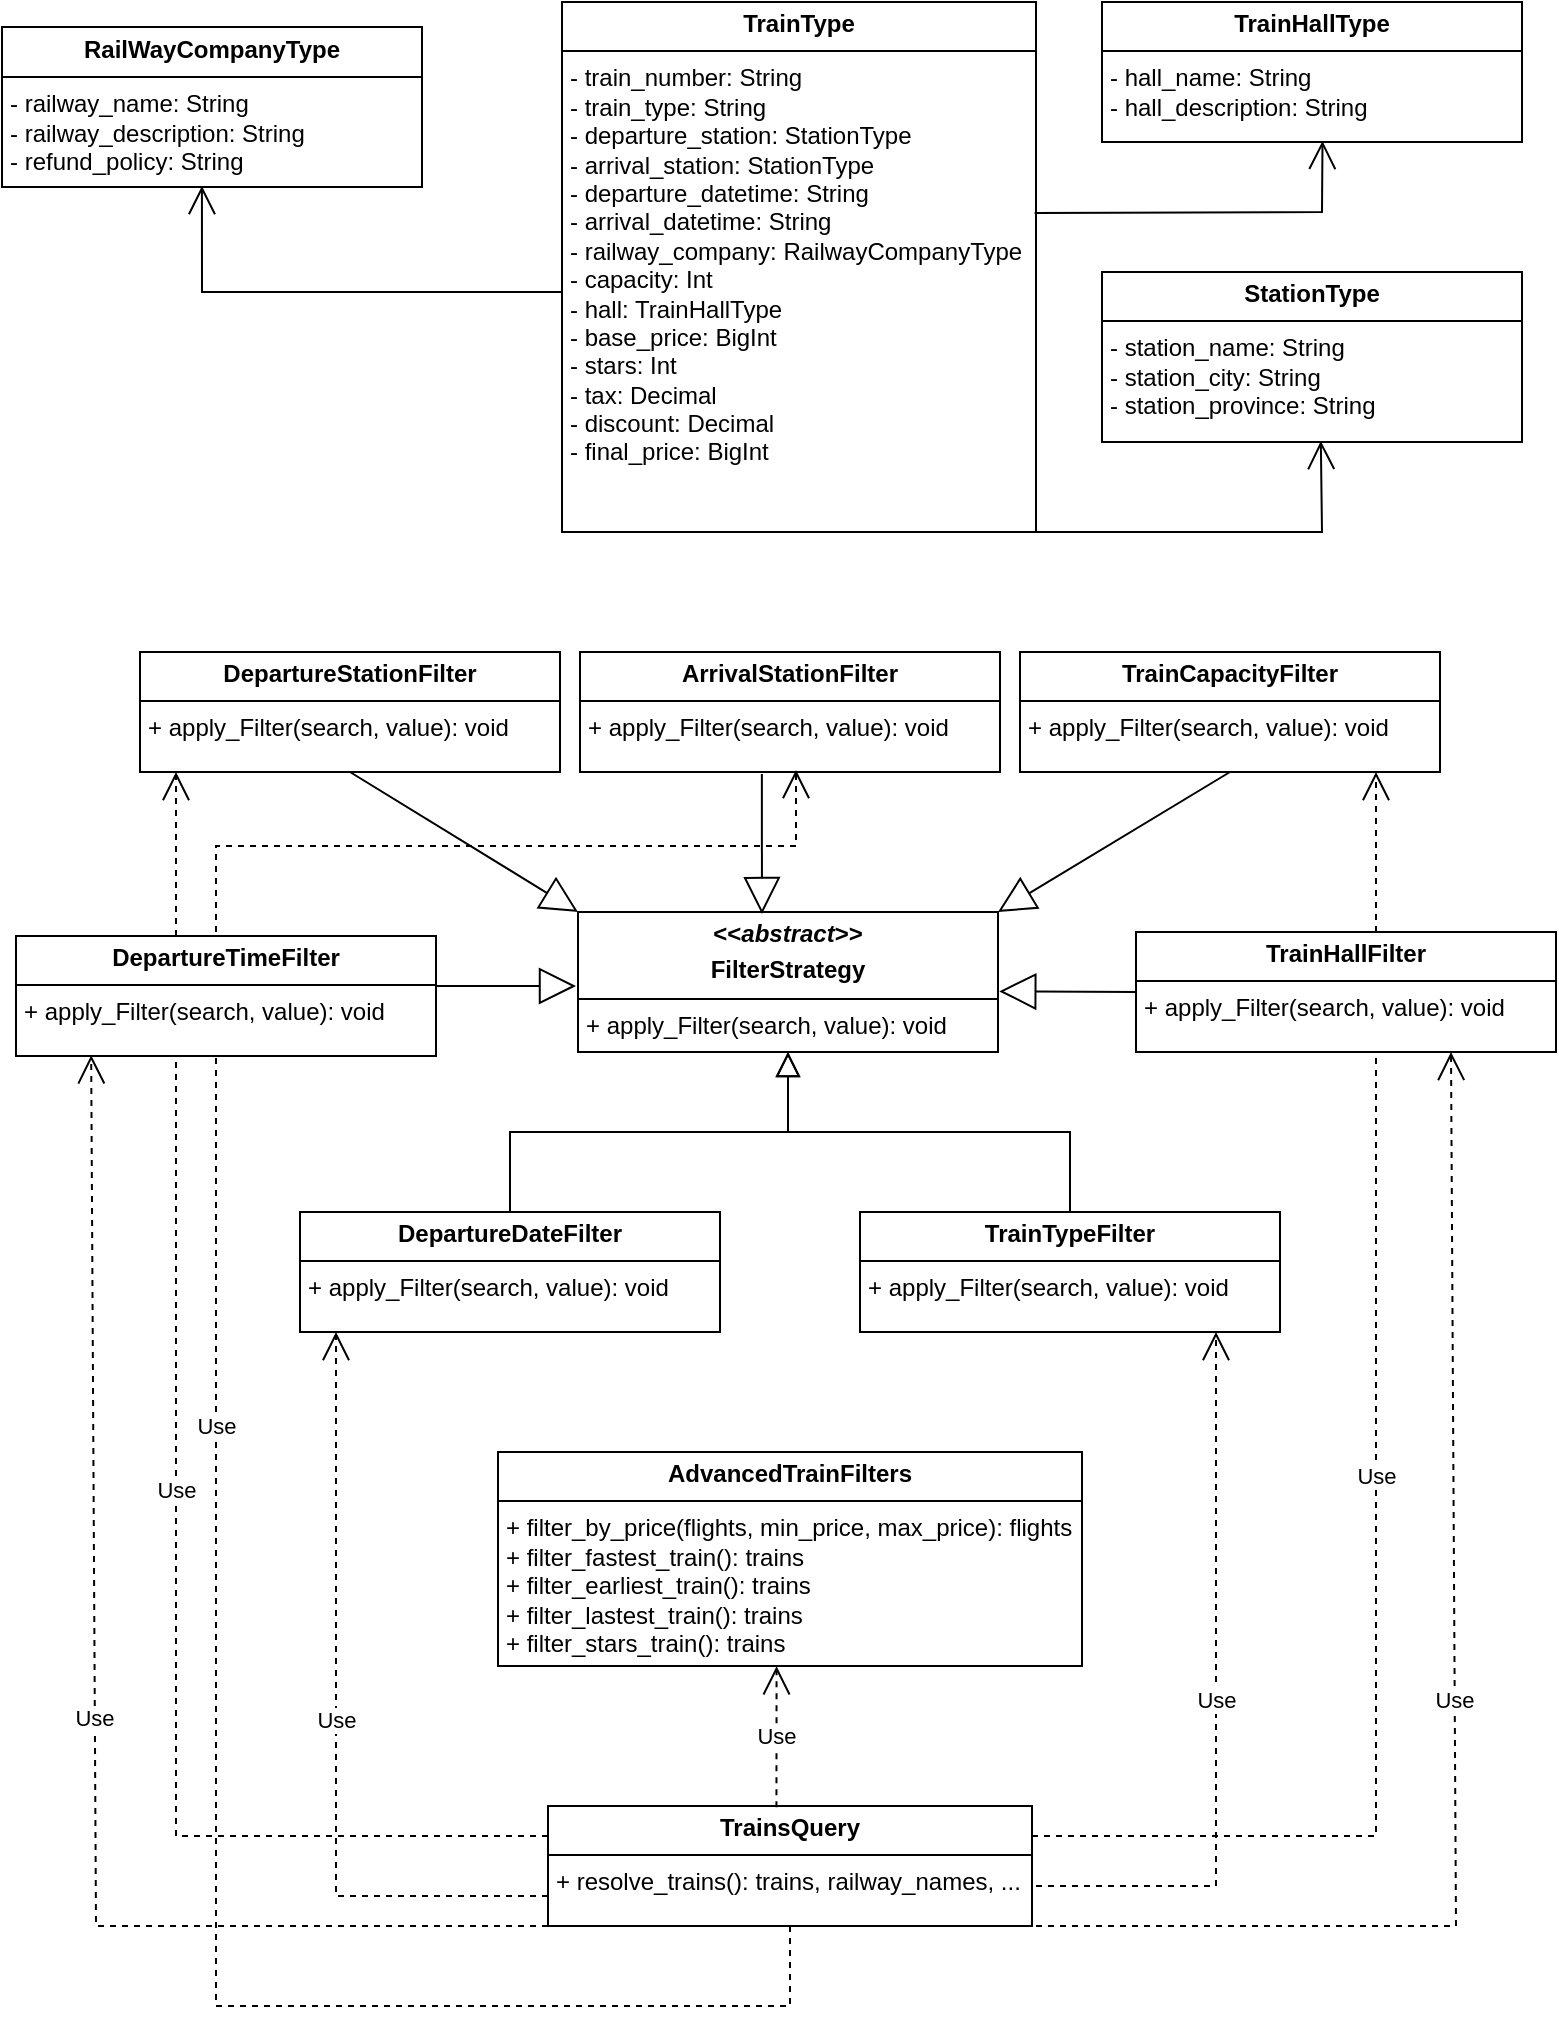 <mxfile version="25.0.2">
  <diagram id="C5RBs43oDa-KdzZeNtuy" name="Page-1">
    <mxGraphModel dx="1195" dy="697" grid="1" gridSize="10" guides="1" tooltips="1" connect="1" arrows="1" fold="1" page="1" pageScale="1" pageWidth="827" pageHeight="1169" math="0" shadow="0">
      <root>
        <mxCell id="WIyWlLk6GJQsqaUBKTNV-0" />
        <mxCell id="WIyWlLk6GJQsqaUBKTNV-1" parent="WIyWlLk6GJQsqaUBKTNV-0" />
        <mxCell id="7V25W6T46P4_TIu0LL9h-5" value="&lt;p style=&quot;margin:0px;margin-top:4px;text-align:center;&quot;&gt;&lt;b&gt;RailWayCompanyType&lt;/b&gt;&lt;/p&gt;&lt;hr size=&quot;1&quot; style=&quot;border-style:solid;&quot;&gt;&lt;p style=&quot;margin: 0px 0px 0px 4px;&quot;&gt;- railway_name: String&lt;/p&gt;&lt;p style=&quot;margin: 0px 0px 0px 4px;&quot;&gt;- railway_description: String&lt;br&gt;&lt;/p&gt;&lt;p style=&quot;margin: 0px 0px 0px 4px;&quot;&gt;- refund_policy:&amp;nbsp;&lt;span style=&quot;background-color: initial;&quot;&gt;String&lt;/span&gt;&lt;/p&gt;" style="verticalAlign=top;align=left;overflow=fill;html=1;whiteSpace=wrap;" parent="WIyWlLk6GJQsqaUBKTNV-1" vertex="1">
          <mxGeometry x="33" y="130.5" width="210" height="80" as="geometry" />
        </mxCell>
        <mxCell id="7V25W6T46P4_TIu0LL9h-6" value="&lt;p style=&quot;margin:0px;margin-top:4px;text-align:center;&quot;&gt;&lt;b&gt;TrainHallType&lt;/b&gt;&lt;/p&gt;&lt;hr size=&quot;1&quot; style=&quot;border-style:solid;&quot;&gt;&lt;p style=&quot;margin: 0px 0px 0px 4px;&quot;&gt;- hall_name: String&lt;/p&gt;&lt;p style=&quot;margin: 0px 0px 0px 4px;&quot;&gt;- hall_description:&amp;nbsp;&lt;span style=&quot;background-color: initial;&quot;&gt;String&lt;/span&gt;&lt;/p&gt;" style="verticalAlign=top;align=left;overflow=fill;html=1;whiteSpace=wrap;" parent="WIyWlLk6GJQsqaUBKTNV-1" vertex="1">
          <mxGeometry x="583" y="118" width="210" height="70" as="geometry" />
        </mxCell>
        <mxCell id="7V25W6T46P4_TIu0LL9h-9" value="&lt;p style=&quot;margin:0px;margin-top:4px;text-align:center;&quot;&gt;&lt;b&gt;StationType&lt;/b&gt;&lt;/p&gt;&lt;hr size=&quot;1&quot; style=&quot;border-style:solid;&quot;&gt;&lt;p style=&quot;margin: 0px 0px 0px 4px;&quot;&gt;- station_&lt;span style=&quot;background-color: initial;&quot;&gt;name: String&lt;/span&gt;&lt;/p&gt;&lt;p style=&quot;margin: 0px 0px 0px 4px;&quot;&gt;&lt;span style=&quot;background-color: initial;&quot;&gt;-&amp;nbsp;&lt;/span&gt;station_&lt;span style=&quot;background-color: initial;&quot;&gt;city:&amp;nbsp;&lt;/span&gt;&lt;span style=&quot;background-color: initial;&quot;&gt;String&lt;/span&gt;&lt;/p&gt;&lt;p style=&quot;margin: 0px 0px 0px 4px;&quot;&gt;&lt;span style=&quot;background-color: initial;&quot;&gt;-&amp;nbsp;&lt;/span&gt;station_&lt;span style=&quot;background-color: initial;&quot;&gt;province: String&lt;/span&gt;&lt;/p&gt;" style="verticalAlign=top;align=left;overflow=fill;html=1;whiteSpace=wrap;" parent="WIyWlLk6GJQsqaUBKTNV-1" vertex="1">
          <mxGeometry x="583" y="253" width="210" height="85" as="geometry" />
        </mxCell>
        <mxCell id="7V25W6T46P4_TIu0LL9h-10" value="&lt;p style=&quot;margin:0px;margin-top:4px;text-align:center;&quot;&gt;&lt;b&gt;TrainType&lt;/b&gt;&lt;/p&gt;&lt;hr size=&quot;1&quot; style=&quot;border-style:solid;&quot;&gt;&lt;p style=&quot;margin: 0px 0px 0px 4px;&quot;&gt;- train_number:&amp;nbsp;&lt;span style=&quot;background-color: initial;&quot;&gt;String&lt;/span&gt;&lt;/p&gt;&lt;p style=&quot;margin: 0px 0px 0px 4px;&quot;&gt;- train_type:&amp;nbsp;&lt;span style=&quot;background-color: initial;&quot;&gt;String&lt;/span&gt;&lt;/p&gt;&lt;p style=&quot;margin: 0px 0px 0px 4px;&quot;&gt;- departure_station: StationType&lt;/p&gt;&lt;p style=&quot;margin: 0px 0px 0px 4px;&quot;&gt;- arrival_station: StationType&lt;/p&gt;&lt;p style=&quot;margin: 0px 0px 0px 4px;&quot;&gt;- departure_datetime:&amp;nbsp;&lt;span style=&quot;background-color: initial;&quot;&gt;String&lt;/span&gt;&lt;/p&gt;&lt;p style=&quot;margin: 0px 0px 0px 4px;&quot;&gt;- arrival_datetime:&amp;nbsp;&lt;span style=&quot;background-color: initial;&quot;&gt;String&lt;/span&gt;&lt;/p&gt;&lt;p style=&quot;margin: 0px 0px 0px 4px;&quot;&gt;- railway_company: RailwayCompanyType&lt;/p&gt;&lt;p style=&quot;margin: 0px 0px 0px 4px;&quot;&gt;- capacity: Int&lt;/p&gt;&lt;p style=&quot;margin: 0px 0px 0px 4px;&quot;&gt;- hall: TrainHallType&lt;/p&gt;&lt;p style=&quot;margin: 0px 0px 0px 4px;&quot;&gt;- base_price: BigInt&lt;/p&gt;&lt;p style=&quot;margin: 0px 0px 0px 4px;&quot;&gt;&lt;span style=&quot;background-color: initial;&quot;&gt;- stars: Int&lt;/span&gt;&lt;/p&gt;&lt;p style=&quot;margin: 0px 0px 0px 4px;&quot;&gt;- tax: Decimal&lt;/p&gt;&lt;p style=&quot;margin: 0px 0px 0px 4px;&quot;&gt;- discount: Decimal&lt;/p&gt;&lt;p style=&quot;margin: 0px 0px 0px 4px;&quot;&gt;- final_price:&amp;nbsp;&lt;span style=&quot;background-color: initial;&quot;&gt;BigInt&lt;/span&gt;&lt;/p&gt;" style="verticalAlign=top;align=left;overflow=fill;html=1;whiteSpace=wrap;" parent="WIyWlLk6GJQsqaUBKTNV-1" vertex="1">
          <mxGeometry x="313" y="118" width="237" height="265" as="geometry" />
        </mxCell>
        <mxCell id="DfnrkDPRVZY2xQV3LHMG-23" value="" style="endArrow=block;endSize=10;endFill=0;shadow=0;strokeWidth=1;rounded=0;curved=0;edgeStyle=elbowEdgeStyle;elbow=vertical;entryX=0.5;entryY=1;entryDx=0;entryDy=0;exitX=0.5;exitY=0;exitDx=0;exitDy=0;" parent="WIyWlLk6GJQsqaUBKTNV-1" source="xrOfu0I0GY9SQzy5TcyQ-8" edge="1">
          <mxGeometry width="160" relative="1" as="geometry">
            <mxPoint x="683" y="704" as="sourcePoint" />
            <mxPoint x="426" y="643" as="targetPoint" />
            <Array as="points">
              <mxPoint x="553" y="683" />
            </Array>
          </mxGeometry>
        </mxCell>
        <mxCell id="DfnrkDPRVZY2xQV3LHMG-24" value="" style="endArrow=block;endSize=10;endFill=0;shadow=0;strokeWidth=1;rounded=0;curved=0;edgeStyle=elbowEdgeStyle;elbow=vertical;entryX=0.5;entryY=1;entryDx=0;entryDy=0;exitX=0.5;exitY=0;exitDx=0;exitDy=0;" parent="WIyWlLk6GJQsqaUBKTNV-1" source="xrOfu0I0GY9SQzy5TcyQ-7" edge="1">
          <mxGeometry width="160" relative="1" as="geometry">
            <mxPoint x="183" y="704" as="sourcePoint" />
            <mxPoint x="426" y="643" as="targetPoint" />
            <Array as="points">
              <mxPoint x="363" y="683" />
            </Array>
          </mxGeometry>
        </mxCell>
        <mxCell id="xrOfu0I0GY9SQzy5TcyQ-0" value="" style="endArrow=open;endFill=1;endSize=12;html=1;rounded=0;exitX=1;exitY=1;exitDx=0;exitDy=0;entryX=0.521;entryY=0.994;entryDx=0;entryDy=0;entryPerimeter=0;" parent="WIyWlLk6GJQsqaUBKTNV-1" source="7V25W6T46P4_TIu0LL9h-10" target="7V25W6T46P4_TIu0LL9h-9" edge="1">
          <mxGeometry width="160" relative="1" as="geometry">
            <mxPoint x="683" y="338" as="sourcePoint" />
            <mxPoint x="603" y="423" as="targetPoint" />
            <Array as="points">
              <mxPoint x="693" y="383" />
            </Array>
          </mxGeometry>
        </mxCell>
        <mxCell id="xrOfu0I0GY9SQzy5TcyQ-1" value="" style="endArrow=open;endFill=1;endSize=12;html=1;rounded=0;entryX=0.525;entryY=0.992;entryDx=0;entryDy=0;entryPerimeter=0;exitX=0.997;exitY=0.398;exitDx=0;exitDy=0;exitPerimeter=0;" parent="WIyWlLk6GJQsqaUBKTNV-1" target="7V25W6T46P4_TIu0LL9h-6" edge="1" source="7V25W6T46P4_TIu0LL9h-10">
          <mxGeometry width="160" relative="1" as="geometry">
            <mxPoint x="523" y="223" as="sourcePoint" />
            <mxPoint x="683" y="223" as="targetPoint" />
            <Array as="points">
              <mxPoint x="693" y="223" />
            </Array>
          </mxGeometry>
        </mxCell>
        <mxCell id="xrOfu0I0GY9SQzy5TcyQ-2" value="" style="endArrow=open;endFill=1;endSize=12;html=1;rounded=0;exitX=0;exitY=0.547;exitDx=0;exitDy=0;exitPerimeter=0;entryX=0.476;entryY=0.994;entryDx=0;entryDy=0;entryPerimeter=0;" parent="WIyWlLk6GJQsqaUBKTNV-1" source="7V25W6T46P4_TIu0LL9h-10" target="7V25W6T46P4_TIu0LL9h-5" edge="1">
          <mxGeometry width="160" relative="1" as="geometry">
            <mxPoint x="113" y="293" as="sourcePoint" />
            <mxPoint x="133" y="263" as="targetPoint" />
            <Array as="points">
              <mxPoint x="133" y="263" />
            </Array>
          </mxGeometry>
        </mxCell>
        <mxCell id="xrOfu0I0GY9SQzy5TcyQ-3" value="&lt;p style=&quot;margin:0px;margin-top:4px;text-align:center;&quot;&gt;&lt;b&gt;&amp;lt;&amp;lt;&lt;i&gt;abstract&lt;/i&gt;&amp;gt;&amp;gt;&lt;/b&gt;&lt;/p&gt;&lt;p style=&quot;margin:0px;margin-top:4px;text-align:center;&quot;&gt;&lt;b&gt;FilterStrategy&lt;/b&gt;&lt;/p&gt;&lt;hr size=&quot;1&quot; style=&quot;border-style:solid;&quot;&gt;&lt;p style=&quot;margin:0px;margin-left:4px;&quot;&gt;+ apply_Filter(search, value): void&lt;/p&gt;" style="verticalAlign=top;align=left;overflow=fill;html=1;whiteSpace=wrap;" parent="WIyWlLk6GJQsqaUBKTNV-1" vertex="1">
          <mxGeometry x="321" y="573" width="210" height="70" as="geometry" />
        </mxCell>
        <mxCell id="xrOfu0I0GY9SQzy5TcyQ-4" value="&lt;p style=&quot;margin:0px;margin-top:4px;text-align:center;&quot;&gt;&lt;b&gt;DepartureStationFilter&lt;/b&gt;&lt;/p&gt;&lt;hr size=&quot;1&quot; style=&quot;border-style:solid;&quot;&gt;&lt;p style=&quot;margin:0px;margin-left:4px;&quot;&gt;+ apply_Filter(search, value): void&lt;/p&gt;" style="verticalAlign=top;align=left;overflow=fill;html=1;whiteSpace=wrap;" parent="WIyWlLk6GJQsqaUBKTNV-1" vertex="1">
          <mxGeometry x="102" y="443" width="210" height="60" as="geometry" />
        </mxCell>
        <mxCell id="xrOfu0I0GY9SQzy5TcyQ-5" value="&lt;p style=&quot;margin:0px;margin-top:4px;text-align:center;&quot;&gt;&lt;b&gt;Arrival&lt;/b&gt;&lt;b&gt;Station&lt;/b&gt;&lt;b&gt;Filter&lt;/b&gt;&lt;/p&gt;&lt;hr size=&quot;1&quot; style=&quot;border-style:solid;&quot;&gt;&lt;p style=&quot;margin:0px;margin-left:4px;&quot;&gt;+ apply_Filter(search, value): void&lt;/p&gt;" style="verticalAlign=top;align=left;overflow=fill;html=1;whiteSpace=wrap;" parent="WIyWlLk6GJQsqaUBKTNV-1" vertex="1">
          <mxGeometry x="322" y="443" width="210" height="60" as="geometry" />
        </mxCell>
        <mxCell id="xrOfu0I0GY9SQzy5TcyQ-6" value="&lt;p style=&quot;margin:0px;margin-top:4px;text-align:center;&quot;&gt;&lt;b&gt;TrainCapacityFilter&lt;/b&gt;&lt;/p&gt;&lt;hr size=&quot;1&quot; style=&quot;border-style:solid;&quot;&gt;&lt;p style=&quot;margin:0px;margin-left:4px;&quot;&gt;+ apply_Filter(search, value): void&lt;/p&gt;" style="verticalAlign=top;align=left;overflow=fill;html=1;whiteSpace=wrap;" parent="WIyWlLk6GJQsqaUBKTNV-1" vertex="1">
          <mxGeometry x="542" y="443" width="210" height="60" as="geometry" />
        </mxCell>
        <mxCell id="xrOfu0I0GY9SQzy5TcyQ-7" value="&lt;p style=&quot;margin:0px;margin-top:4px;text-align:center;&quot;&gt;&lt;b&gt;DepartureDateFilter&lt;/b&gt;&lt;/p&gt;&lt;hr size=&quot;1&quot; style=&quot;border-style:solid;&quot;&gt;&lt;p style=&quot;margin:0px;margin-left:4px;&quot;&gt;+ apply_Filter(search, value): void&lt;/p&gt;" style="verticalAlign=top;align=left;overflow=fill;html=1;whiteSpace=wrap;" parent="WIyWlLk6GJQsqaUBKTNV-1" vertex="1">
          <mxGeometry x="182" y="723" width="210" height="60" as="geometry" />
        </mxCell>
        <mxCell id="xrOfu0I0GY9SQzy5TcyQ-8" value="&lt;p style=&quot;margin:0px;margin-top:4px;text-align:center;&quot;&gt;&lt;b&gt;TrainTypeFilter&lt;/b&gt;&lt;/p&gt;&lt;hr size=&quot;1&quot; style=&quot;border-style:solid;&quot;&gt;&lt;p style=&quot;margin:0px;margin-left:4px;&quot;&gt;+ apply_Filter(search, value): void&lt;/p&gt;" style="verticalAlign=top;align=left;overflow=fill;html=1;whiteSpace=wrap;" parent="WIyWlLk6GJQsqaUBKTNV-1" vertex="1">
          <mxGeometry x="462" y="723" width="210" height="60" as="geometry" />
        </mxCell>
        <mxCell id="xrOfu0I0GY9SQzy5TcyQ-10" value="" style="endArrow=block;endSize=16;endFill=0;html=1;rounded=0;exitX=0.433;exitY=1.016;exitDx=0;exitDy=0;entryX=0.438;entryY=0.015;entryDx=0;entryDy=0;exitPerimeter=0;entryPerimeter=0;" parent="WIyWlLk6GJQsqaUBKTNV-1" source="xrOfu0I0GY9SQzy5TcyQ-5" target="xrOfu0I0GY9SQzy5TcyQ-3" edge="1">
          <mxGeometry width="160" relative="1" as="geometry">
            <mxPoint x="542" y="583" as="sourcePoint" />
            <mxPoint x="702" y="583" as="targetPoint" />
          </mxGeometry>
        </mxCell>
        <mxCell id="xrOfu0I0GY9SQzy5TcyQ-12" value="" style="endArrow=block;endSize=16;endFill=0;html=1;rounded=0;exitX=0.5;exitY=1;exitDx=0;exitDy=0;entryX=1;entryY=0;entryDx=0;entryDy=0;" parent="WIyWlLk6GJQsqaUBKTNV-1" source="xrOfu0I0GY9SQzy5TcyQ-6" target="xrOfu0I0GY9SQzy5TcyQ-3" edge="1">
          <mxGeometry width="160" relative="1" as="geometry">
            <mxPoint x="423" y="514" as="sourcePoint" />
            <mxPoint x="423" y="584" as="targetPoint" />
          </mxGeometry>
        </mxCell>
        <mxCell id="xrOfu0I0GY9SQzy5TcyQ-13" value="" style="endArrow=block;endSize=16;endFill=0;html=1;rounded=0;exitX=0.5;exitY=1;exitDx=0;exitDy=0;entryX=0;entryY=0;entryDx=0;entryDy=0;" parent="WIyWlLk6GJQsqaUBKTNV-1" source="xrOfu0I0GY9SQzy5TcyQ-4" target="xrOfu0I0GY9SQzy5TcyQ-3" edge="1">
          <mxGeometry width="160" relative="1" as="geometry">
            <mxPoint x="423" y="514" as="sourcePoint" />
            <mxPoint x="423" y="584" as="targetPoint" />
          </mxGeometry>
        </mxCell>
        <mxCell id="xrOfu0I0GY9SQzy5TcyQ-14" value="&lt;p style=&quot;margin:0px;margin-top:4px;text-align:center;&quot;&gt;&lt;b&gt;AdvancedTrainFilters&lt;/b&gt;&lt;/p&gt;&lt;hr size=&quot;1&quot; style=&quot;border-style:solid;&quot;&gt;&lt;p style=&quot;margin:0px;margin-left:4px;&quot;&gt;+ filter_by_price(flights, min_price, max_price): flights&lt;/p&gt;&lt;p style=&quot;margin:0px;margin-left:4px;&quot;&gt;+ filter_fastest_train(): trains&lt;br&gt;&lt;/p&gt;&lt;p style=&quot;margin:0px;margin-left:4px;&quot;&gt;+ filter_earliest_train():&amp;nbsp;&lt;span style=&quot;background-color: initial;&quot;&gt;trains&lt;/span&gt;&lt;br&gt;&lt;/p&gt;&lt;p style=&quot;margin:0px;margin-left:4px;&quot;&gt;+ filter_lastest_train():&amp;nbsp;&lt;span style=&quot;background-color: initial;&quot;&gt;trains&lt;/span&gt;&lt;/p&gt;&lt;p style=&quot;margin:0px;margin-left:4px;&quot;&gt;&lt;span style=&quot;background-color: initial;&quot;&gt;+ filter_stars_train(): trains&lt;/span&gt;&lt;/p&gt;" style="verticalAlign=top;align=left;overflow=fill;html=1;whiteSpace=wrap;" parent="WIyWlLk6GJQsqaUBKTNV-1" vertex="1">
          <mxGeometry x="281" y="843" width="292" height="107" as="geometry" />
        </mxCell>
        <mxCell id="xrOfu0I0GY9SQzy5TcyQ-15" value="&lt;p style=&quot;margin:0px;margin-top:4px;text-align:center;&quot;&gt;&lt;b&gt;TrainsQuery&lt;/b&gt;&lt;/p&gt;&lt;hr size=&quot;1&quot; style=&quot;border-style:solid;&quot;&gt;&lt;p style=&quot;margin:0px;margin-left:4px;&quot;&gt;+ resolve_trains(): trains, railway_names, ...&lt;/p&gt;" style="verticalAlign=top;align=left;overflow=fill;html=1;whiteSpace=wrap;" parent="WIyWlLk6GJQsqaUBKTNV-1" vertex="1">
          <mxGeometry x="306" y="1020" width="242" height="60" as="geometry" />
        </mxCell>
        <mxCell id="xrOfu0I0GY9SQzy5TcyQ-16" value="Use" style="endArrow=open;endSize=12;dashed=1;html=1;rounded=0;entryX=0.477;entryY=1.001;entryDx=0;entryDy=0;entryPerimeter=0;exitX=0.472;exitY=0.011;exitDx=0;exitDy=0;exitPerimeter=0;" parent="WIyWlLk6GJQsqaUBKTNV-1" source="xrOfu0I0GY9SQzy5TcyQ-15" target="xrOfu0I0GY9SQzy5TcyQ-14" edge="1">
          <mxGeometry width="160" relative="1" as="geometry">
            <mxPoint x="420" y="990" as="sourcePoint" />
            <mxPoint x="540" y="750" as="targetPoint" />
          </mxGeometry>
        </mxCell>
        <mxCell id="xrOfu0I0GY9SQzy5TcyQ-17" value="Use" style="endArrow=open;endSize=12;dashed=1;html=1;rounded=0;entryX=0.477;entryY=1.001;entryDx=0;entryDy=0;entryPerimeter=0;" parent="WIyWlLk6GJQsqaUBKTNV-1" edge="1">
          <mxGeometry width="160" relative="1" as="geometry">
            <mxPoint x="550" y="1060" as="sourcePoint" />
            <mxPoint x="640" y="783" as="targetPoint" />
            <Array as="points">
              <mxPoint x="640" y="1060" />
            </Array>
          </mxGeometry>
        </mxCell>
        <mxCell id="xrOfu0I0GY9SQzy5TcyQ-18" value="Use" style="endArrow=open;endSize=12;dashed=1;html=1;rounded=0;entryX=0.477;entryY=1.001;entryDx=0;entryDy=0;entryPerimeter=0;exitX=0;exitY=0.75;exitDx=0;exitDy=0;" parent="WIyWlLk6GJQsqaUBKTNV-1" source="xrOfu0I0GY9SQzy5TcyQ-15" edge="1">
          <mxGeometry width="160" relative="1" as="geometry">
            <mxPoint x="200" y="861" as="sourcePoint" />
            <mxPoint x="200" y="783" as="targetPoint" />
            <Array as="points">
              <mxPoint x="200" y="1065" />
            </Array>
          </mxGeometry>
        </mxCell>
        <mxCell id="xrOfu0I0GY9SQzy5TcyQ-19" value="Use" style="endArrow=open;endSize=12;dashed=1;html=1;rounded=0;entryX=0.477;entryY=1.001;entryDx=0;entryDy=0;entryPerimeter=0;exitX=1;exitY=0.25;exitDx=0;exitDy=0;" parent="WIyWlLk6GJQsqaUBKTNV-1" source="xrOfu0I0GY9SQzy5TcyQ-15" edge="1">
          <mxGeometry width="160" relative="1" as="geometry">
            <mxPoint x="720" y="581" as="sourcePoint" />
            <mxPoint x="720" y="503" as="targetPoint" />
            <Array as="points">
              <mxPoint x="720" y="1035" />
            </Array>
          </mxGeometry>
        </mxCell>
        <mxCell id="xrOfu0I0GY9SQzy5TcyQ-20" value="Use" style="endArrow=open;endSize=12;dashed=1;html=1;rounded=0;entryX=0.477;entryY=1.001;entryDx=0;entryDy=0;entryPerimeter=0;exitX=0;exitY=0.25;exitDx=0;exitDy=0;" parent="WIyWlLk6GJQsqaUBKTNV-1" source="xrOfu0I0GY9SQzy5TcyQ-15" edge="1">
          <mxGeometry width="160" relative="1" as="geometry">
            <mxPoint x="120" y="581" as="sourcePoint" />
            <mxPoint x="120" y="503" as="targetPoint" />
            <Array as="points">
              <mxPoint x="120" y="1035" />
            </Array>
          </mxGeometry>
        </mxCell>
        <mxCell id="xrOfu0I0GY9SQzy5TcyQ-21" value="Use" style="endArrow=open;endSize=12;dashed=1;html=1;rounded=0;exitX=0.5;exitY=1;exitDx=0;exitDy=0;" parent="WIyWlLk6GJQsqaUBKTNV-1" source="xrOfu0I0GY9SQzy5TcyQ-15" edge="1">
          <mxGeometry width="160" relative="1" as="geometry">
            <mxPoint x="170" y="1128" as="sourcePoint" />
            <mxPoint x="430" y="502" as="targetPoint" />
            <Array as="points">
              <mxPoint x="427" y="1120" />
              <mxPoint x="140" y="1120" />
              <mxPoint x="140" y="760" />
              <mxPoint x="140" y="660" />
              <mxPoint x="140" y="560" />
              <mxPoint x="140" y="540" />
              <mxPoint x="280" y="540" />
              <mxPoint x="430" y="540" />
            </Array>
          </mxGeometry>
        </mxCell>
        <mxCell id="9-1S_uAJ4Ss667XoZZ1X-0" value="&lt;p style=&quot;margin:0px;margin-top:4px;text-align:center;&quot;&gt;&lt;b&gt;TrainHallFilter&lt;/b&gt;&lt;/p&gt;&lt;hr size=&quot;1&quot; style=&quot;border-style:solid;&quot;&gt;&lt;p style=&quot;margin:0px;margin-left:4px;&quot;&gt;+ apply_Filter(search, value): void&lt;/p&gt;" style="verticalAlign=top;align=left;overflow=fill;html=1;whiteSpace=wrap;" vertex="1" parent="WIyWlLk6GJQsqaUBKTNV-1">
          <mxGeometry x="600" y="583" width="210" height="60" as="geometry" />
        </mxCell>
        <mxCell id="9-1S_uAJ4Ss667XoZZ1X-1" value="&lt;p style=&quot;margin:0px;margin-top:4px;text-align:center;&quot;&gt;&lt;b&gt;DepartureTimeFilter&lt;/b&gt;&lt;/p&gt;&lt;hr size=&quot;1&quot; style=&quot;border-style:solid;&quot;&gt;&lt;p style=&quot;margin:0px;margin-left:4px;&quot;&gt;+ apply_Filter(search, value): void&lt;/p&gt;" style="verticalAlign=top;align=left;overflow=fill;html=1;whiteSpace=wrap;" vertex="1" parent="WIyWlLk6GJQsqaUBKTNV-1">
          <mxGeometry x="40" y="585" width="210" height="60" as="geometry" />
        </mxCell>
        <mxCell id="9-1S_uAJ4Ss667XoZZ1X-3" value="" style="endArrow=block;endSize=16;endFill=0;html=1;rounded=0;exitX=0.5;exitY=1;exitDx=0;exitDy=0;" edge="1" parent="WIyWlLk6GJQsqaUBKTNV-1">
          <mxGeometry width="160" relative="1" as="geometry">
            <mxPoint x="250" y="610" as="sourcePoint" />
            <mxPoint x="320" y="610" as="targetPoint" />
          </mxGeometry>
        </mxCell>
        <mxCell id="9-1S_uAJ4Ss667XoZZ1X-4" value="" style="endArrow=block;endSize=16;endFill=0;html=1;rounded=0;exitX=0;exitY=0.5;exitDx=0;exitDy=0;entryX=1.003;entryY=0.567;entryDx=0;entryDy=0;entryPerimeter=0;" edge="1" parent="WIyWlLk6GJQsqaUBKTNV-1" source="9-1S_uAJ4Ss667XoZZ1X-0" target="xrOfu0I0GY9SQzy5TcyQ-3">
          <mxGeometry width="160" relative="1" as="geometry">
            <mxPoint x="657" y="513" as="sourcePoint" />
            <mxPoint x="541" y="583" as="targetPoint" />
          </mxGeometry>
        </mxCell>
        <mxCell id="9-1S_uAJ4Ss667XoZZ1X-5" value="Use" style="endArrow=open;endSize=12;dashed=1;html=1;rounded=0;entryX=0.75;entryY=1;entryDx=0;entryDy=0;" edge="1" parent="WIyWlLk6GJQsqaUBKTNV-1" target="9-1S_uAJ4Ss667XoZZ1X-0">
          <mxGeometry width="160" relative="1" as="geometry">
            <mxPoint x="550" y="1080" as="sourcePoint" />
            <mxPoint x="760" y="1080" as="targetPoint" />
            <Array as="points">
              <mxPoint x="760" y="1080" />
            </Array>
          </mxGeometry>
        </mxCell>
        <mxCell id="9-1S_uAJ4Ss667XoZZ1X-6" value="Use" style="endArrow=open;endSize=12;dashed=1;html=1;rounded=0;exitX=0;exitY=1;exitDx=0;exitDy=0;entryX=0.179;entryY=0.994;entryDx=0;entryDy=0;entryPerimeter=0;" edge="1" parent="WIyWlLk6GJQsqaUBKTNV-1" source="xrOfu0I0GY9SQzy5TcyQ-15" target="9-1S_uAJ4Ss667XoZZ1X-1">
          <mxGeometry width="160" relative="1" as="geometry">
            <mxPoint x="462" y="1130" as="sourcePoint" />
            <mxPoint x="622" y="1130" as="targetPoint" />
            <Array as="points">
              <mxPoint x="80" y="1080" />
            </Array>
          </mxGeometry>
        </mxCell>
      </root>
    </mxGraphModel>
  </diagram>
</mxfile>
